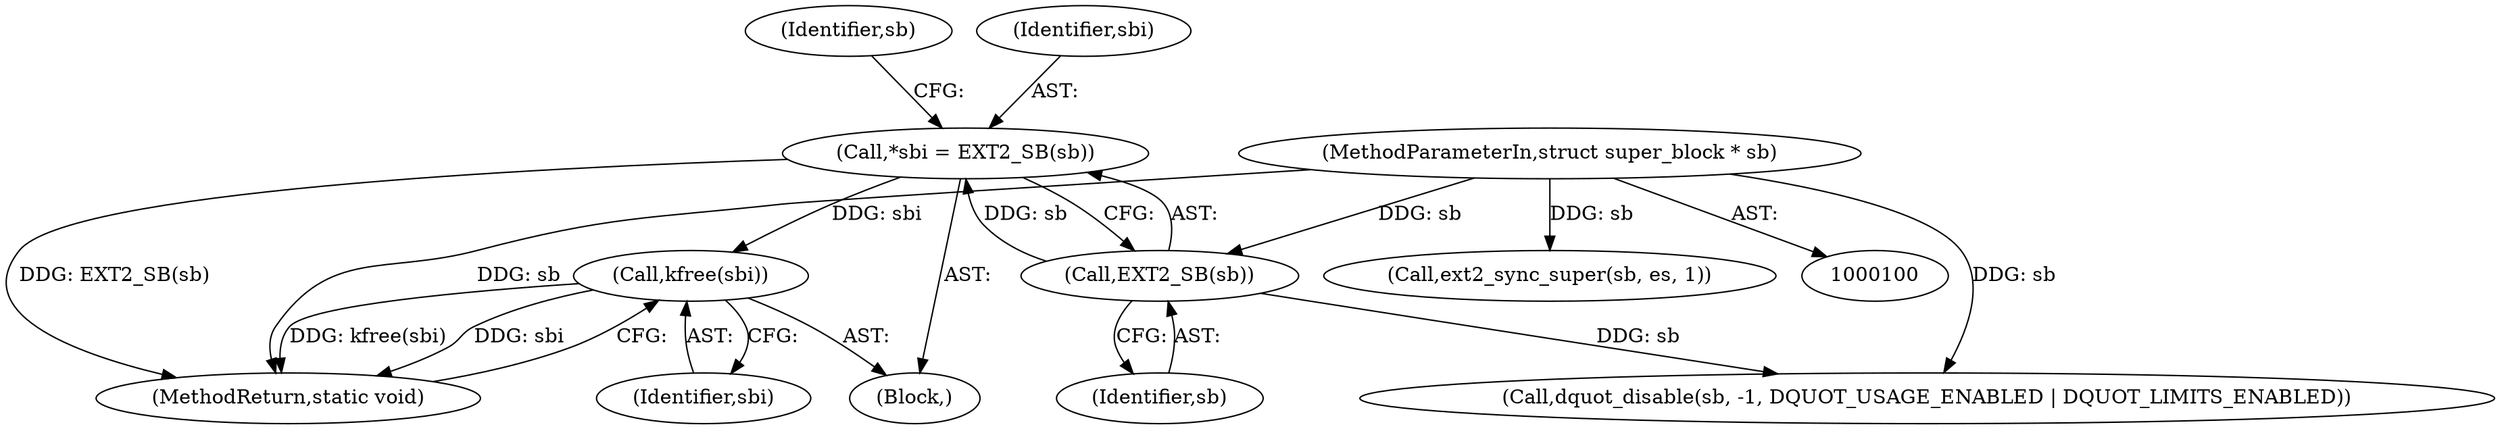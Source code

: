 digraph "0_linux_be0726d33cb8f411945884664924bed3cb8c70ee_1@API" {
"1000229" [label="(Call,kfree(sbi))"];
"1000106" [label="(Call,*sbi = EXT2_SB(sb))"];
"1000108" [label="(Call,EXT2_SB(sb))"];
"1000101" [label="(MethodParameterIn,struct super_block * sb)"];
"1000231" [label="(MethodReturn,static void)"];
"1000229" [label="(Call,kfree(sbi))"];
"1000163" [label="(Call,ext2_sync_super(sb, es, 1))"];
"1000230" [label="(Identifier,sbi)"];
"1000110" [label="(Call,dquot_disable(sb, -1, DQUOT_USAGE_ENABLED | DQUOT_LIMITS_ENABLED))"];
"1000101" [label="(MethodParameterIn,struct super_block * sb)"];
"1000111" [label="(Identifier,sb)"];
"1000109" [label="(Identifier,sb)"];
"1000108" [label="(Call,EXT2_SB(sb))"];
"1000106" [label="(Call,*sbi = EXT2_SB(sb))"];
"1000102" [label="(Block,)"];
"1000107" [label="(Identifier,sbi)"];
"1000229" -> "1000102"  [label="AST: "];
"1000229" -> "1000230"  [label="CFG: "];
"1000230" -> "1000229"  [label="AST: "];
"1000231" -> "1000229"  [label="CFG: "];
"1000229" -> "1000231"  [label="DDG: kfree(sbi)"];
"1000229" -> "1000231"  [label="DDG: sbi"];
"1000106" -> "1000229"  [label="DDG: sbi"];
"1000106" -> "1000102"  [label="AST: "];
"1000106" -> "1000108"  [label="CFG: "];
"1000107" -> "1000106"  [label="AST: "];
"1000108" -> "1000106"  [label="AST: "];
"1000111" -> "1000106"  [label="CFG: "];
"1000106" -> "1000231"  [label="DDG: EXT2_SB(sb)"];
"1000108" -> "1000106"  [label="DDG: sb"];
"1000108" -> "1000109"  [label="CFG: "];
"1000109" -> "1000108"  [label="AST: "];
"1000101" -> "1000108"  [label="DDG: sb"];
"1000108" -> "1000110"  [label="DDG: sb"];
"1000101" -> "1000100"  [label="AST: "];
"1000101" -> "1000231"  [label="DDG: sb"];
"1000101" -> "1000110"  [label="DDG: sb"];
"1000101" -> "1000163"  [label="DDG: sb"];
}
